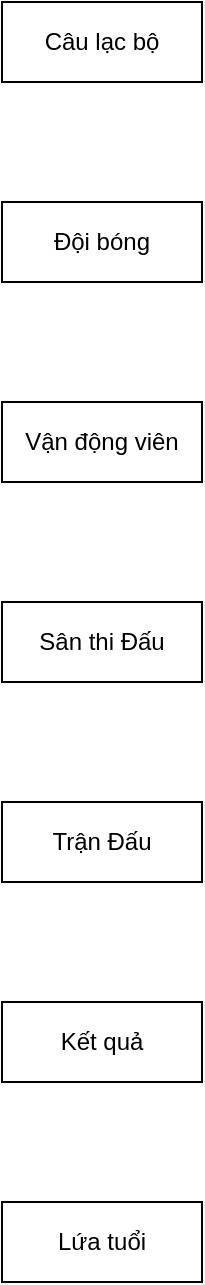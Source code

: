 <mxfile version="26.2.9">
  <diagram name="Page-1" id="LJMIocnOtJOFXcC34Mre">
    <mxGraphModel dx="511" dy="530" grid="1" gridSize="10" guides="1" tooltips="1" connect="1" arrows="1" fold="1" page="1" pageScale="1" pageWidth="850" pageHeight="1100" math="0" shadow="0">
      <root>
        <mxCell id="0" />
        <mxCell id="1" parent="0" />
        <mxCell id="Qqn3T_knoZ8Ydlienqm9-2" value="Câu lạc bộ" style="whiteSpace=wrap;html=1;align=center;" vertex="1" parent="1">
          <mxGeometry x="180" y="180" width="100" height="40" as="geometry" />
        </mxCell>
        <mxCell id="Qqn3T_knoZ8Ydlienqm9-3" value="Đội bóng" style="whiteSpace=wrap;html=1;align=center;" vertex="1" parent="1">
          <mxGeometry x="180" y="280" width="100" height="40" as="geometry" />
        </mxCell>
        <mxCell id="Qqn3T_knoZ8Ydlienqm9-4" value="Vận động viên" style="whiteSpace=wrap;html=1;align=center;" vertex="1" parent="1">
          <mxGeometry x="180" y="380" width="100" height="40" as="geometry" />
        </mxCell>
        <mxCell id="Qqn3T_knoZ8Ydlienqm9-5" value="Sân thi Đấu" style="whiteSpace=wrap;html=1;align=center;" vertex="1" parent="1">
          <mxGeometry x="180" y="480" width="100" height="40" as="geometry" />
        </mxCell>
        <mxCell id="Qqn3T_knoZ8Ydlienqm9-6" value="Trận Đấu" style="whiteSpace=wrap;html=1;align=center;" vertex="1" parent="1">
          <mxGeometry x="180" y="580" width="100" height="40" as="geometry" />
        </mxCell>
        <mxCell id="Qqn3T_knoZ8Ydlienqm9-7" value="Kết quả" style="whiteSpace=wrap;html=1;align=center;" vertex="1" parent="1">
          <mxGeometry x="180" y="680" width="100" height="40" as="geometry" />
        </mxCell>
        <mxCell id="Qqn3T_knoZ8Ydlienqm9-8" value="Lứa tuổi" style="whiteSpace=wrap;html=1;align=center;" vertex="1" parent="1">
          <mxGeometry x="180" y="780" width="100" height="40" as="geometry" />
        </mxCell>
      </root>
    </mxGraphModel>
  </diagram>
</mxfile>
